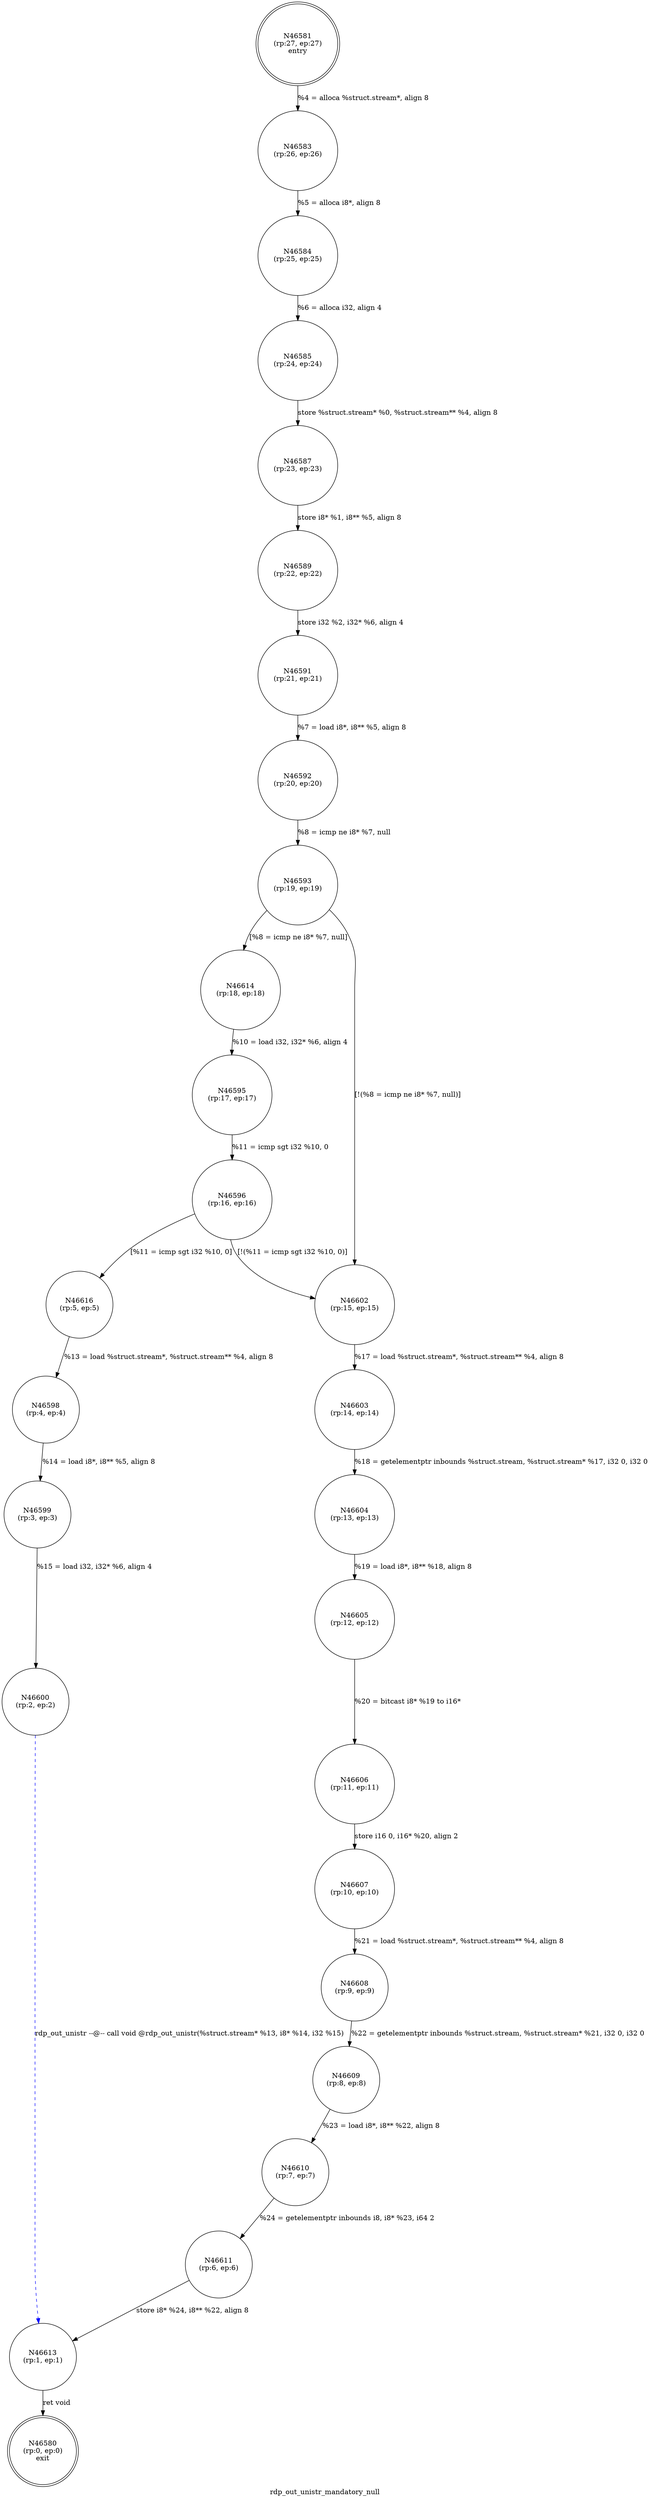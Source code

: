 digraph rdp_out_unistr_mandatory_null {
label="rdp_out_unistr_mandatory_null"
46580 [label="N46580\n(rp:0, ep:0)\nexit", shape="doublecircle"]
46581 [label="N46581\n(rp:27, ep:27)\nentry", shape="doublecircle"]
46581 -> 46583 [label="%4 = alloca %struct.stream*, align 8"]
46583 [label="N46583\n(rp:26, ep:26)", shape="circle"]
46583 -> 46584 [label="%5 = alloca i8*, align 8"]
46584 [label="N46584\n(rp:25, ep:25)", shape="circle"]
46584 -> 46585 [label="%6 = alloca i32, align 4"]
46585 [label="N46585\n(rp:24, ep:24)", shape="circle"]
46585 -> 46587 [label="store %struct.stream* %0, %struct.stream** %4, align 8"]
46587 [label="N46587\n(rp:23, ep:23)", shape="circle"]
46587 -> 46589 [label="store i8* %1, i8** %5, align 8"]
46589 [label="N46589\n(rp:22, ep:22)", shape="circle"]
46589 -> 46591 [label="store i32 %2, i32* %6, align 4"]
46591 [label="N46591\n(rp:21, ep:21)", shape="circle"]
46591 -> 46592 [label="%7 = load i8*, i8** %5, align 8"]
46592 [label="N46592\n(rp:20, ep:20)", shape="circle"]
46592 -> 46593 [label="%8 = icmp ne i8* %7, null"]
46593 [label="N46593\n(rp:19, ep:19)", shape="circle"]
46593 -> 46614 [label="[%8 = icmp ne i8* %7, null]"]
46593 -> 46602 [label="[!(%8 = icmp ne i8* %7, null)]"]
46595 [label="N46595\n(rp:17, ep:17)", shape="circle"]
46595 -> 46596 [label="%11 = icmp sgt i32 %10, 0"]
46596 [label="N46596\n(rp:16, ep:16)", shape="circle"]
46596 -> 46616 [label="[%11 = icmp sgt i32 %10, 0]"]
46596 -> 46602 [label="[!(%11 = icmp sgt i32 %10, 0)]"]
46598 [label="N46598\n(rp:4, ep:4)", shape="circle"]
46598 -> 46599 [label="%14 = load i8*, i8** %5, align 8"]
46599 [label="N46599\n(rp:3, ep:3)", shape="circle"]
46599 -> 46600 [label="%15 = load i32, i32* %6, align 4"]
46600 [label="N46600\n(rp:2, ep:2)", shape="circle"]
46600 -> 46613 [label="rdp_out_unistr --@-- call void @rdp_out_unistr(%struct.stream* %13, i8* %14, i32 %15)", style="dashed", color="blue"]
46602 [label="N46602\n(rp:15, ep:15)", shape="circle"]
46602 -> 46603 [label="%17 = load %struct.stream*, %struct.stream** %4, align 8"]
46603 [label="N46603\n(rp:14, ep:14)", shape="circle"]
46603 -> 46604 [label="%18 = getelementptr inbounds %struct.stream, %struct.stream* %17, i32 0, i32 0"]
46604 [label="N46604\n(rp:13, ep:13)", shape="circle"]
46604 -> 46605 [label="%19 = load i8*, i8** %18, align 8"]
46605 [label="N46605\n(rp:12, ep:12)", shape="circle"]
46605 -> 46606 [label="%20 = bitcast i8* %19 to i16*"]
46606 [label="N46606\n(rp:11, ep:11)", shape="circle"]
46606 -> 46607 [label="store i16 0, i16* %20, align 2"]
46607 [label="N46607\n(rp:10, ep:10)", shape="circle"]
46607 -> 46608 [label="%21 = load %struct.stream*, %struct.stream** %4, align 8"]
46608 [label="N46608\n(rp:9, ep:9)", shape="circle"]
46608 -> 46609 [label="%22 = getelementptr inbounds %struct.stream, %struct.stream* %21, i32 0, i32 0"]
46609 [label="N46609\n(rp:8, ep:8)", shape="circle"]
46609 -> 46610 [label="%23 = load i8*, i8** %22, align 8"]
46610 [label="N46610\n(rp:7, ep:7)", shape="circle"]
46610 -> 46611 [label="%24 = getelementptr inbounds i8, i8* %23, i64 2"]
46611 [label="N46611\n(rp:6, ep:6)", shape="circle"]
46611 -> 46613 [label="store i8* %24, i8** %22, align 8"]
46613 [label="N46613\n(rp:1, ep:1)", shape="circle"]
46613 -> 46580 [label="ret void"]
46614 [label="N46614\n(rp:18, ep:18)", shape="circle"]
46614 -> 46595 [label="%10 = load i32, i32* %6, align 4"]
46616 [label="N46616\n(rp:5, ep:5)", shape="circle"]
46616 -> 46598 [label="%13 = load %struct.stream*, %struct.stream** %4, align 8"]
}
